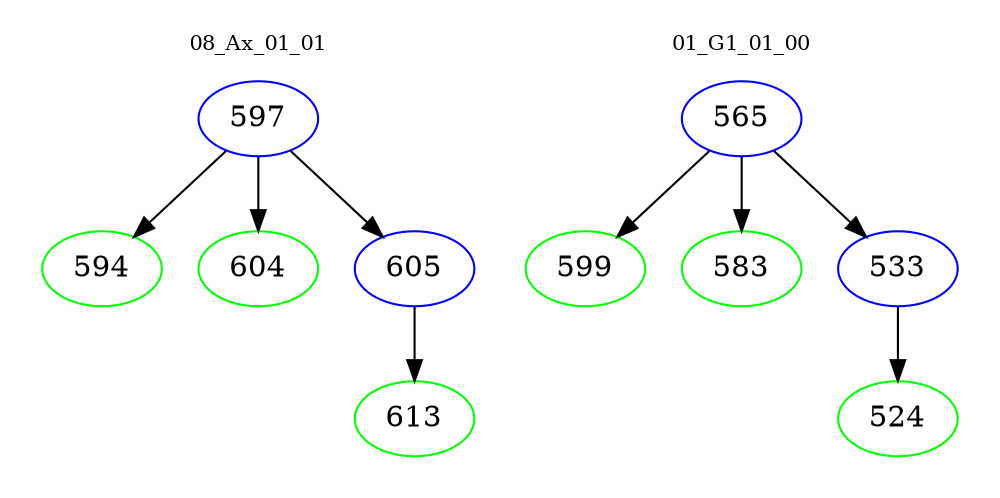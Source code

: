digraph{
subgraph cluster_0 {
color = white
label = "08_Ax_01_01";
fontsize=10;
T0_597 [label="597", color="blue"]
T0_597 -> T0_594 [color="black"]
T0_594 [label="594", color="green"]
T0_597 -> T0_604 [color="black"]
T0_604 [label="604", color="green"]
T0_597 -> T0_605 [color="black"]
T0_605 [label="605", color="blue"]
T0_605 -> T0_613 [color="black"]
T0_613 [label="613", color="green"]
}
subgraph cluster_1 {
color = white
label = "01_G1_01_00";
fontsize=10;
T1_565 [label="565", color="blue"]
T1_565 -> T1_599 [color="black"]
T1_599 [label="599", color="green"]
T1_565 -> T1_583 [color="black"]
T1_583 [label="583", color="green"]
T1_565 -> T1_533 [color="black"]
T1_533 [label="533", color="blue"]
T1_533 -> T1_524 [color="black"]
T1_524 [label="524", color="green"]
}
}
